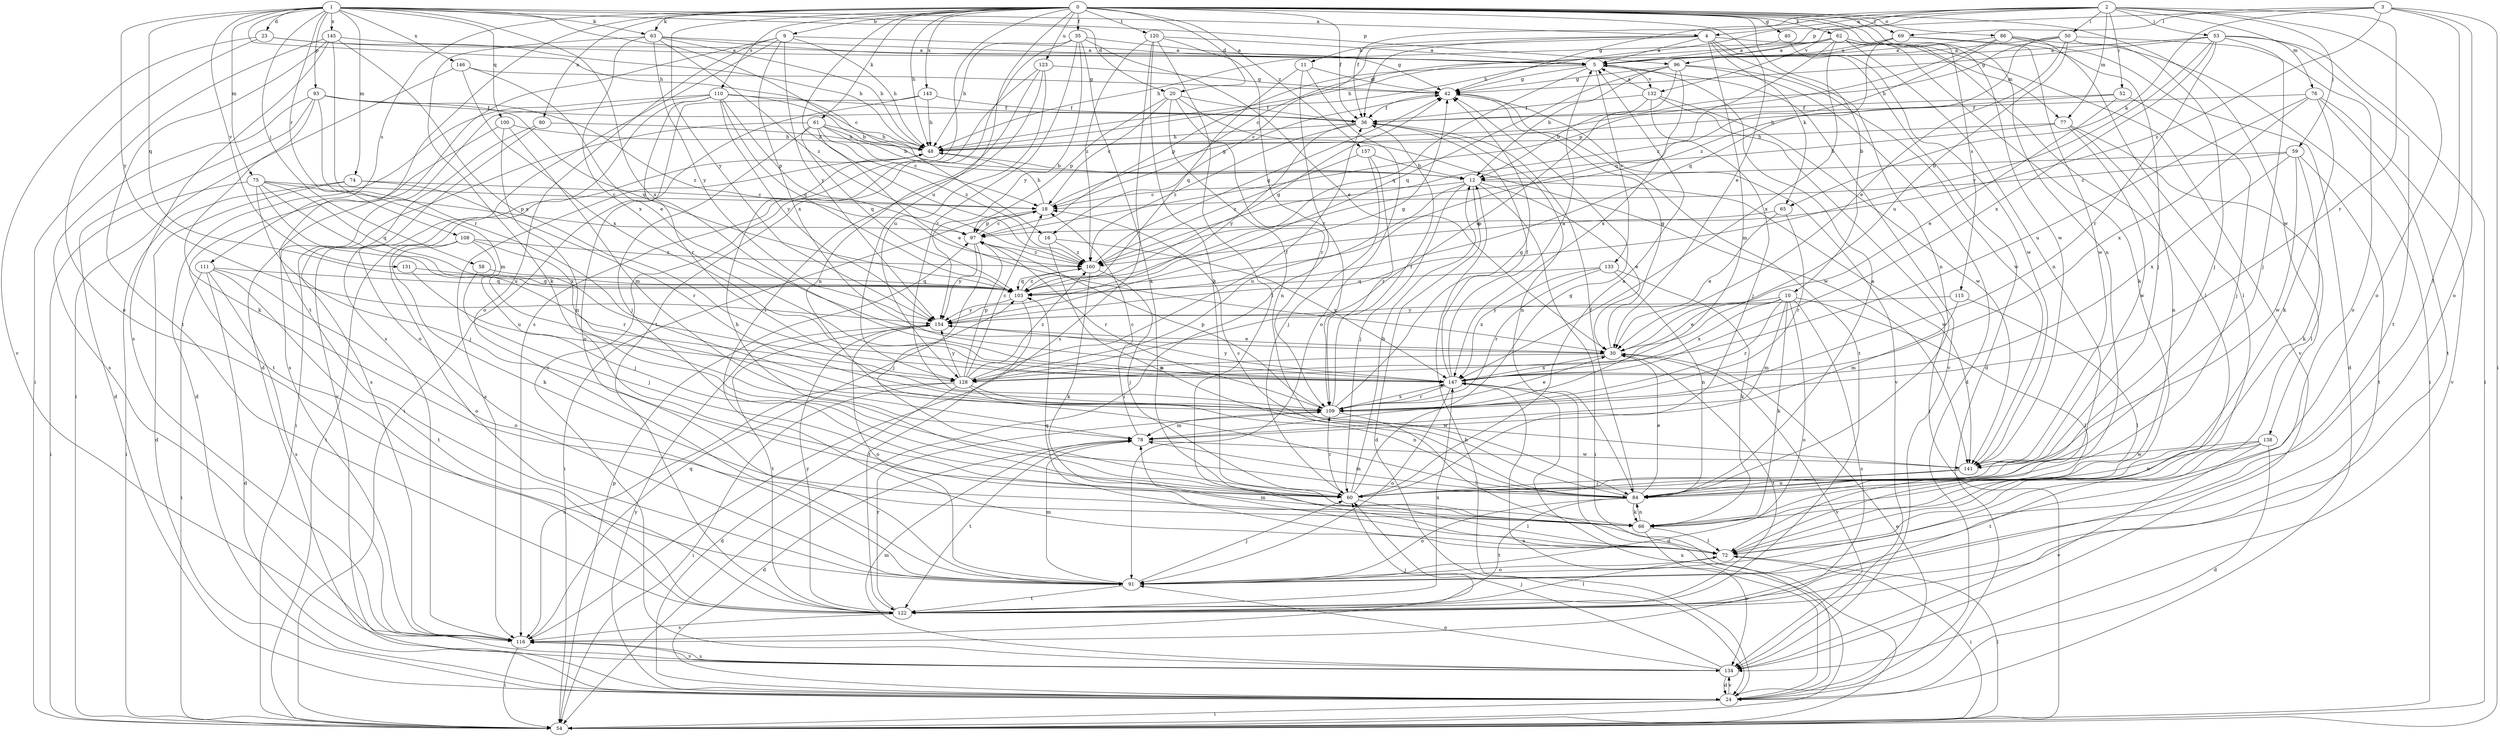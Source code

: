 strict digraph  {
0;
1;
2;
3;
4;
5;
9;
10;
11;
12;
16;
18;
20;
23;
24;
30;
35;
36;
40;
42;
48;
50;
52;
53;
54;
58;
59;
60;
61;
62;
63;
65;
66;
69;
72;
74;
75;
76;
77;
78;
80;
84;
86;
91;
93;
96;
97;
100;
103;
108;
109;
110;
111;
115;
116;
120;
122;
123;
128;
131;
132;
133;
134;
138;
141;
143;
145;
146;
147;
154;
157;
160;
0 -> 9  [label=b];
0 -> 10  [label=b];
0 -> 20  [label=d];
0 -> 30  [label=e];
0 -> 35  [label=f];
0 -> 36  [label=f];
0 -> 40  [label=g];
0 -> 48  [label=h];
0 -> 61  [label=k];
0 -> 62  [label=k];
0 -> 63  [label=k];
0 -> 69  [label=l];
0 -> 80  [label=n];
0 -> 84  [label=n];
0 -> 86  [label=o];
0 -> 110  [label=s];
0 -> 111  [label=s];
0 -> 115  [label=s];
0 -> 116  [label=s];
0 -> 120  [label=t];
0 -> 122  [label=t];
0 -> 123  [label=u];
0 -> 128  [label=u];
0 -> 138  [label=w];
0 -> 141  [label=w];
0 -> 143  [label=x];
0 -> 154  [label=y];
0 -> 157  [label=z];
0 -> 160  [label=z];
1 -> 4  [label=a];
1 -> 16  [label=c];
1 -> 20  [label=d];
1 -> 23  [label=d];
1 -> 48  [label=h];
1 -> 58  [label=j];
1 -> 63  [label=k];
1 -> 74  [label=m];
1 -> 75  [label=m];
1 -> 93  [label=p];
1 -> 96  [label=p];
1 -> 100  [label=q];
1 -> 103  [label=q];
1 -> 108  [label=r];
1 -> 131  [label=v];
1 -> 145  [label=x];
1 -> 146  [label=x];
1 -> 147  [label=x];
1 -> 154  [label=y];
2 -> 4  [label=a];
2 -> 36  [label=f];
2 -> 42  [label=g];
2 -> 48  [label=h];
2 -> 50  [label=i];
2 -> 52  [label=i];
2 -> 53  [label=i];
2 -> 59  [label=j];
2 -> 76  [label=m];
2 -> 77  [label=m];
2 -> 91  [label=o];
2 -> 96  [label=p];
2 -> 109  [label=r];
3 -> 54  [label=i];
3 -> 65  [label=k];
3 -> 69  [label=l];
3 -> 72  [label=l];
3 -> 91  [label=o];
3 -> 132  [label=v];
3 -> 160  [label=z];
4 -> 5  [label=a];
4 -> 11  [label=b];
4 -> 16  [label=c];
4 -> 24  [label=d];
4 -> 36  [label=f];
4 -> 65  [label=k];
4 -> 77  [label=m];
4 -> 78  [label=m];
4 -> 84  [label=n];
5 -> 42  [label=g];
5 -> 97  [label=p];
5 -> 103  [label=q];
5 -> 132  [label=v];
5 -> 133  [label=v];
5 -> 134  [label=v];
9 -> 5  [label=a];
9 -> 24  [label=d];
9 -> 48  [label=h];
9 -> 91  [label=o];
9 -> 116  [label=s];
9 -> 147  [label=x];
9 -> 154  [label=y];
10 -> 30  [label=e];
10 -> 66  [label=k];
10 -> 72  [label=l];
10 -> 78  [label=m];
10 -> 91  [label=o];
10 -> 109  [label=r];
10 -> 116  [label=s];
10 -> 147  [label=x];
10 -> 154  [label=y];
11 -> 42  [label=g];
11 -> 54  [label=i];
11 -> 91  [label=o];
11 -> 103  [label=q];
12 -> 18  [label=c];
12 -> 24  [label=d];
12 -> 30  [label=e];
12 -> 54  [label=i];
12 -> 60  [label=j];
12 -> 128  [label=u];
12 -> 141  [label=w];
16 -> 84  [label=n];
16 -> 147  [label=x];
16 -> 160  [label=z];
18 -> 42  [label=g];
18 -> 48  [label=h];
18 -> 54  [label=i];
18 -> 97  [label=p];
20 -> 18  [label=c];
20 -> 36  [label=f];
20 -> 84  [label=n];
20 -> 97  [label=p];
20 -> 109  [label=r];
20 -> 141  [label=w];
23 -> 5  [label=a];
23 -> 48  [label=h];
23 -> 91  [label=o];
23 -> 134  [label=v];
24 -> 12  [label=b];
24 -> 30  [label=e];
24 -> 54  [label=i];
24 -> 134  [label=v];
24 -> 147  [label=x];
24 -> 154  [label=y];
30 -> 42  [label=g];
30 -> 122  [label=t];
30 -> 128  [label=u];
30 -> 134  [label=v];
30 -> 147  [label=x];
35 -> 5  [label=a];
35 -> 30  [label=e];
35 -> 48  [label=h];
35 -> 66  [label=k];
35 -> 109  [label=r];
35 -> 122  [label=t];
35 -> 154  [label=y];
36 -> 48  [label=h];
36 -> 84  [label=n];
36 -> 154  [label=y];
36 -> 160  [label=z];
40 -> 5  [label=a];
40 -> 141  [label=w];
42 -> 36  [label=f];
42 -> 122  [label=t];
42 -> 134  [label=v];
48 -> 12  [label=b];
48 -> 54  [label=i];
48 -> 116  [label=s];
50 -> 5  [label=a];
50 -> 30  [label=e];
50 -> 48  [label=h];
50 -> 60  [label=j];
50 -> 91  [label=o];
50 -> 128  [label=u];
50 -> 160  [label=z];
52 -> 30  [label=e];
52 -> 36  [label=f];
52 -> 48  [label=h];
52 -> 60  [label=j];
53 -> 5  [label=a];
53 -> 42  [label=g];
53 -> 54  [label=i];
53 -> 60  [label=j];
53 -> 109  [label=r];
53 -> 122  [label=t];
53 -> 147  [label=x];
53 -> 154  [label=y];
54 -> 72  [label=l];
54 -> 97  [label=p];
54 -> 147  [label=x];
58 -> 60  [label=j];
58 -> 103  [label=q];
59 -> 12  [label=b];
59 -> 18  [label=c];
59 -> 66  [label=k];
59 -> 122  [label=t];
59 -> 141  [label=w];
59 -> 147  [label=x];
60 -> 5  [label=a];
60 -> 12  [label=b];
60 -> 42  [label=g];
60 -> 48  [label=h];
60 -> 72  [label=l];
60 -> 109  [label=r];
61 -> 12  [label=b];
61 -> 18  [label=c];
61 -> 30  [label=e];
61 -> 48  [label=h];
61 -> 54  [label=i];
61 -> 60  [label=j];
61 -> 103  [label=q];
61 -> 160  [label=z];
62 -> 5  [label=a];
62 -> 18  [label=c];
62 -> 48  [label=h];
62 -> 66  [label=k];
62 -> 72  [label=l];
62 -> 84  [label=n];
62 -> 134  [label=v];
62 -> 147  [label=x];
62 -> 160  [label=z];
63 -> 5  [label=a];
63 -> 42  [label=g];
63 -> 48  [label=h];
63 -> 66  [label=k];
63 -> 147  [label=x];
63 -> 154  [label=y];
63 -> 160  [label=z];
65 -> 30  [label=e];
65 -> 97  [label=p];
65 -> 109  [label=r];
66 -> 72  [label=l];
66 -> 84  [label=n];
66 -> 134  [label=v];
69 -> 5  [label=a];
69 -> 48  [label=h];
69 -> 60  [label=j];
69 -> 103  [label=q];
69 -> 141  [label=w];
72 -> 54  [label=i];
72 -> 78  [label=m];
72 -> 91  [label=o];
72 -> 103  [label=q];
74 -> 18  [label=c];
74 -> 24  [label=d];
74 -> 54  [label=i];
74 -> 109  [label=r];
75 -> 18  [label=c];
75 -> 54  [label=i];
75 -> 60  [label=j];
75 -> 97  [label=p];
75 -> 103  [label=q];
75 -> 128  [label=u];
75 -> 147  [label=x];
76 -> 36  [label=f];
76 -> 66  [label=k];
76 -> 122  [label=t];
76 -> 128  [label=u];
76 -> 134  [label=v];
76 -> 147  [label=x];
77 -> 12  [label=b];
77 -> 48  [label=h];
77 -> 72  [label=l];
77 -> 84  [label=n];
77 -> 141  [label=w];
78 -> 18  [label=c];
78 -> 24  [label=d];
78 -> 122  [label=t];
78 -> 141  [label=w];
80 -> 48  [label=h];
80 -> 116  [label=s];
80 -> 134  [label=v];
84 -> 5  [label=a];
84 -> 18  [label=c];
84 -> 30  [label=e];
84 -> 36  [label=f];
84 -> 66  [label=k];
84 -> 78  [label=m];
84 -> 91  [label=o];
84 -> 122  [label=t];
86 -> 5  [label=a];
86 -> 24  [label=d];
86 -> 54  [label=i];
86 -> 72  [label=l];
86 -> 97  [label=p];
86 -> 103  [label=q];
91 -> 60  [label=j];
91 -> 78  [label=m];
91 -> 122  [label=t];
93 -> 24  [label=d];
93 -> 36  [label=f];
93 -> 66  [label=k];
93 -> 78  [label=m];
93 -> 103  [label=q];
93 -> 116  [label=s];
93 -> 160  [label=z];
96 -> 12  [label=b];
96 -> 24  [label=d];
96 -> 42  [label=g];
96 -> 103  [label=q];
96 -> 128  [label=u];
96 -> 141  [label=w];
96 -> 147  [label=x];
97 -> 18  [label=c];
97 -> 60  [label=j];
97 -> 109  [label=r];
97 -> 154  [label=y];
97 -> 160  [label=z];
100 -> 48  [label=h];
100 -> 78  [label=m];
100 -> 84  [label=n];
100 -> 122  [label=t];
103 -> 42  [label=g];
103 -> 122  [label=t];
103 -> 154  [label=y];
103 -> 160  [label=z];
108 -> 60  [label=j];
108 -> 66  [label=k];
108 -> 91  [label=o];
108 -> 109  [label=r];
108 -> 160  [label=z];
109 -> 30  [label=e];
109 -> 36  [label=f];
109 -> 42  [label=g];
109 -> 72  [label=l];
109 -> 78  [label=m];
109 -> 97  [label=p];
109 -> 147  [label=x];
110 -> 12  [label=b];
110 -> 24  [label=d];
110 -> 36  [label=f];
110 -> 91  [label=o];
110 -> 97  [label=p];
110 -> 103  [label=q];
110 -> 109  [label=r];
110 -> 116  [label=s];
110 -> 154  [label=y];
111 -> 24  [label=d];
111 -> 54  [label=i];
111 -> 91  [label=o];
111 -> 103  [label=q];
111 -> 116  [label=s];
111 -> 122  [label=t];
115 -> 72  [label=l];
115 -> 78  [label=m];
115 -> 154  [label=y];
116 -> 54  [label=i];
116 -> 60  [label=j];
116 -> 103  [label=q];
116 -> 134  [label=v];
120 -> 5  [label=a];
120 -> 66  [label=k];
120 -> 72  [label=l];
120 -> 109  [label=r];
120 -> 116  [label=s];
120 -> 160  [label=z];
122 -> 72  [label=l];
122 -> 109  [label=r];
122 -> 116  [label=s];
122 -> 147  [label=x];
122 -> 154  [label=y];
123 -> 42  [label=g];
123 -> 72  [label=l];
123 -> 84  [label=n];
123 -> 128  [label=u];
123 -> 134  [label=v];
128 -> 18  [label=c];
128 -> 24  [label=d];
128 -> 36  [label=f];
128 -> 54  [label=i];
128 -> 84  [label=n];
128 -> 97  [label=p];
128 -> 116  [label=s];
128 -> 141  [label=w];
128 -> 154  [label=y];
128 -> 160  [label=z];
131 -> 103  [label=q];
131 -> 128  [label=u];
132 -> 5  [label=a];
132 -> 12  [label=b];
132 -> 36  [label=f];
132 -> 54  [label=i];
132 -> 60  [label=j];
132 -> 141  [label=w];
133 -> 66  [label=k];
133 -> 84  [label=n];
133 -> 103  [label=q];
133 -> 109  [label=r];
133 -> 147  [label=x];
134 -> 24  [label=d];
134 -> 60  [label=j];
134 -> 78  [label=m];
134 -> 91  [label=o];
134 -> 116  [label=s];
138 -> 24  [label=d];
138 -> 84  [label=n];
138 -> 122  [label=t];
138 -> 134  [label=v];
138 -> 141  [label=w];
141 -> 60  [label=j];
141 -> 84  [label=n];
143 -> 36  [label=f];
143 -> 48  [label=h];
143 -> 54  [label=i];
143 -> 91  [label=o];
145 -> 5  [label=a];
145 -> 54  [label=i];
145 -> 109  [label=r];
145 -> 116  [label=s];
145 -> 122  [label=t];
145 -> 147  [label=x];
146 -> 30  [label=e];
146 -> 42  [label=g];
146 -> 54  [label=i];
146 -> 147  [label=x];
147 -> 5  [label=a];
147 -> 24  [label=d];
147 -> 36  [label=f];
147 -> 91  [label=o];
147 -> 109  [label=r];
147 -> 154  [label=y];
154 -> 30  [label=e];
154 -> 42  [label=g];
154 -> 91  [label=o];
154 -> 122  [label=t];
157 -> 12  [label=b];
157 -> 60  [label=j];
157 -> 109  [label=r];
157 -> 160  [label=z];
160 -> 42  [label=g];
160 -> 60  [label=j];
160 -> 66  [label=k];
160 -> 103  [label=q];
}
